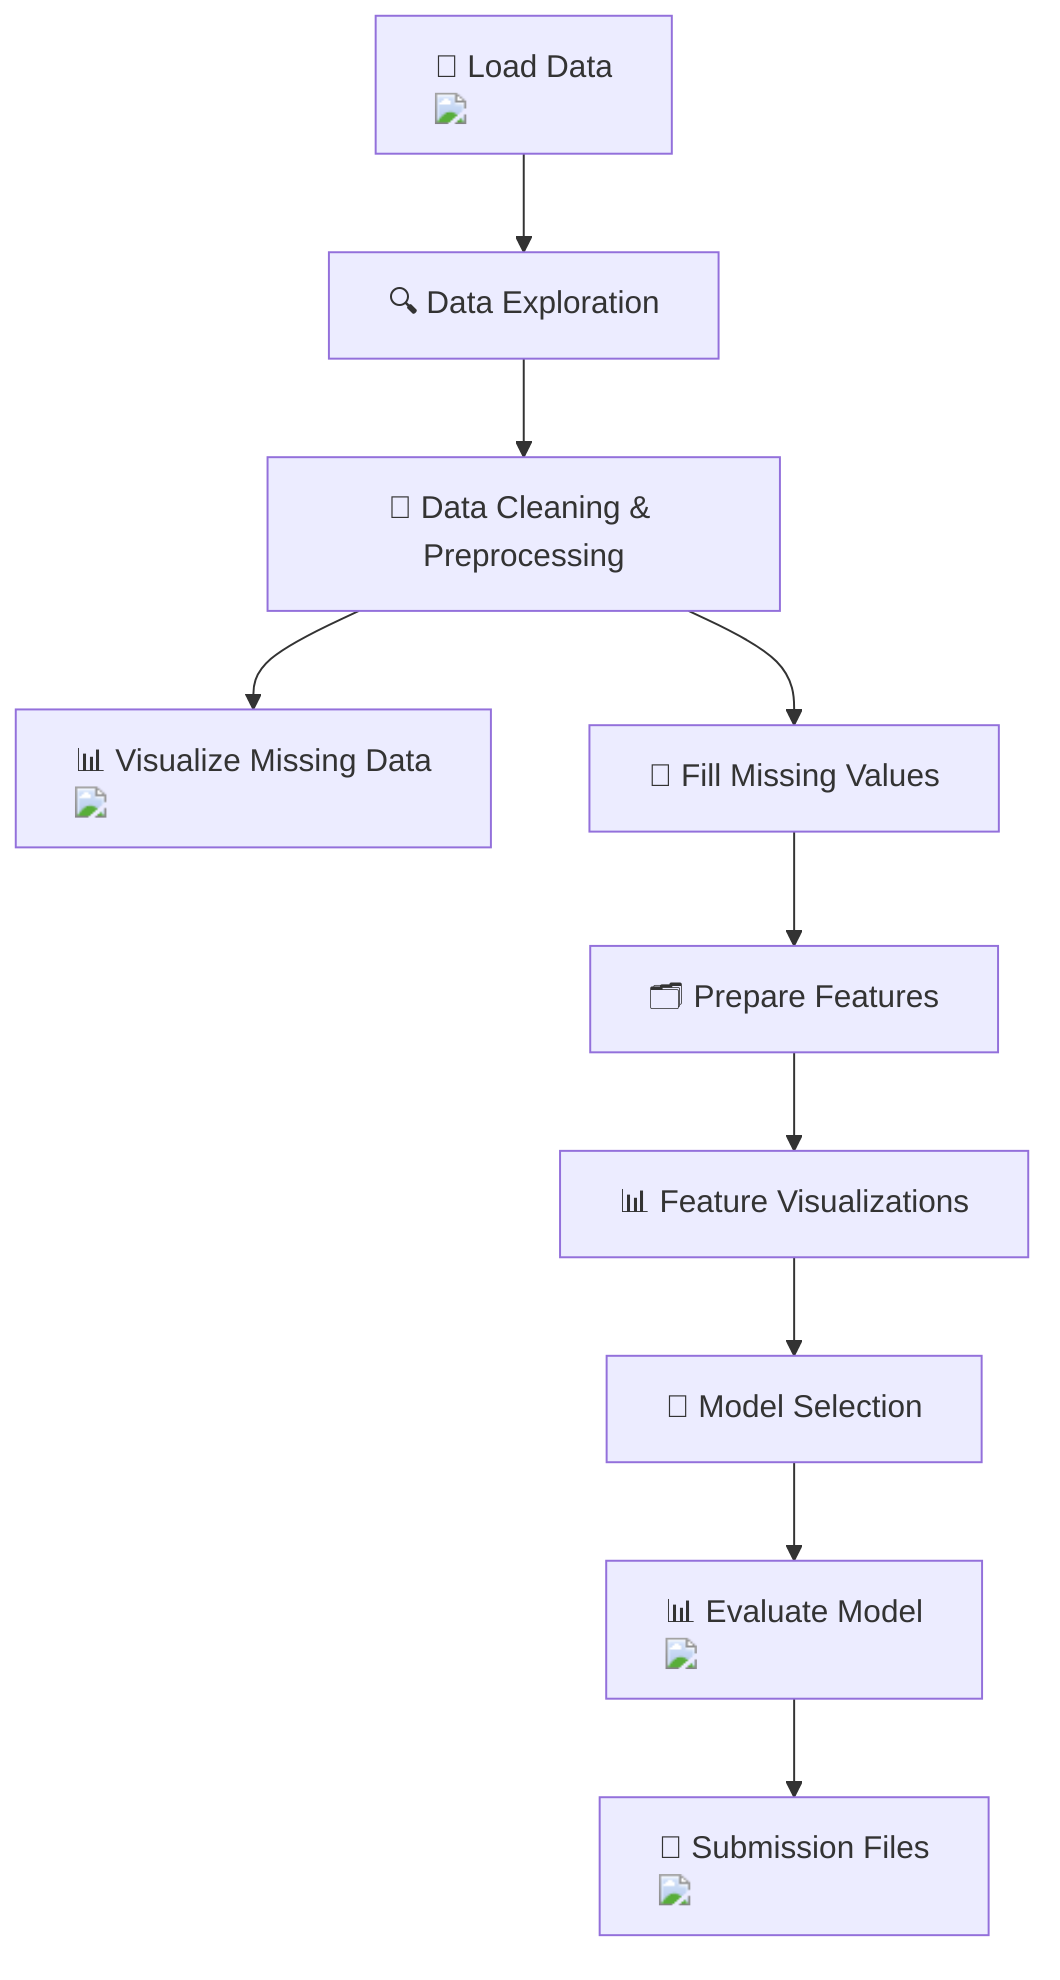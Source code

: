 flowchart TD
    A["📂 Load Data <img src='icons/file.svg' />"] --> B["🔍 Data Exploration"]
    B --> C["🧹 Data Cleaning & Preprocessing"]
    C --> D["📊 Visualize Missing Data <img src='dummy_plots/missingno_matrix.svg' />"]
    C --> E["🔄 Fill Missing Values"]
    E --> F["🗂 Prepare Features"]
    F --> G["📊 Feature Visualizations"]
    G --> H["🧠 Model Selection"]
    H --> I["📊 Evaluate Model <img src='dummy_plots/barplot_template.svg' />"]
    I --> J["💾 Submission Files <img src='icons/file.svg' />"]